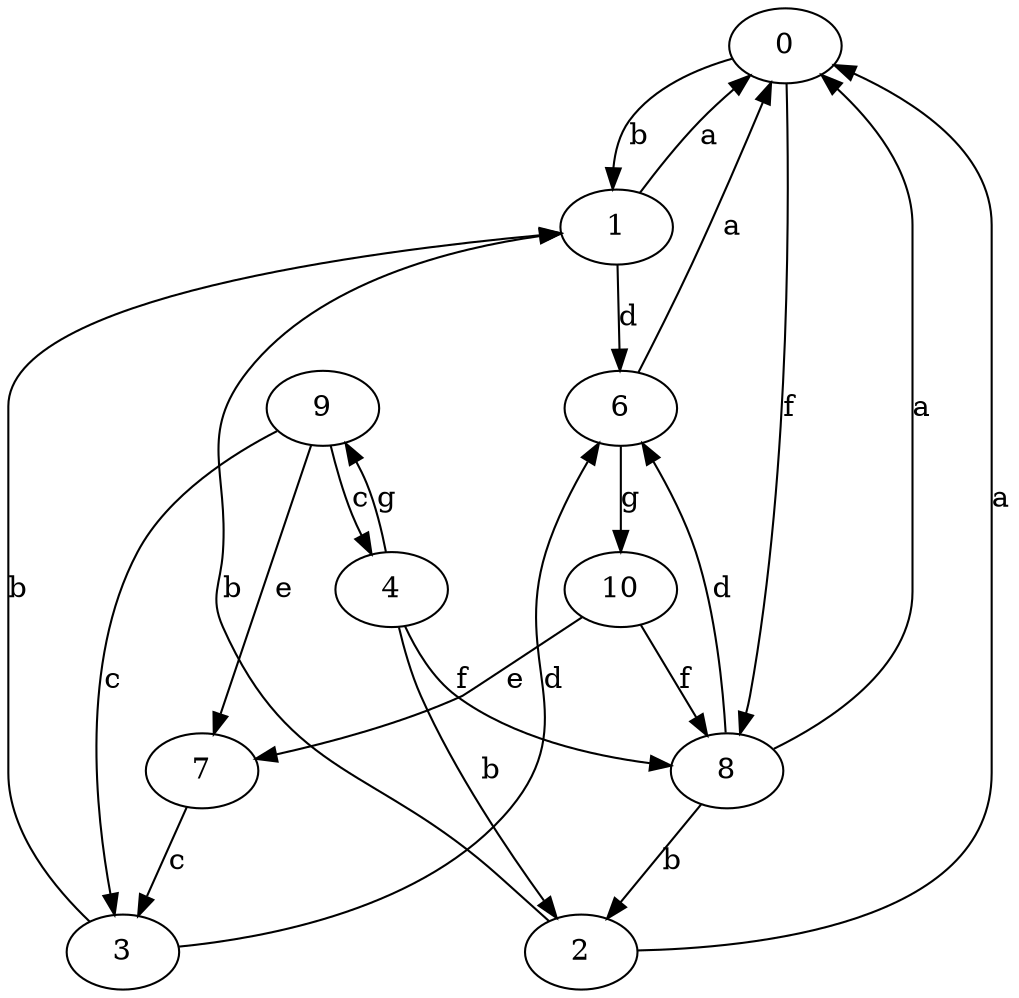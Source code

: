 strict digraph  {
0;
1;
2;
3;
4;
6;
7;
8;
9;
10;
0 -> 1  [label=b];
0 -> 8  [label=f];
1 -> 0  [label=a];
1 -> 6  [label=d];
2 -> 0  [label=a];
2 -> 1  [label=b];
3 -> 1  [label=b];
3 -> 6  [label=d];
4 -> 2  [label=b];
4 -> 8  [label=f];
4 -> 9  [label=g];
6 -> 0  [label=a];
6 -> 10  [label=g];
7 -> 3  [label=c];
8 -> 0  [label=a];
8 -> 2  [label=b];
8 -> 6  [label=d];
9 -> 3  [label=c];
9 -> 4  [label=c];
9 -> 7  [label=e];
10 -> 7  [label=e];
10 -> 8  [label=f];
}
